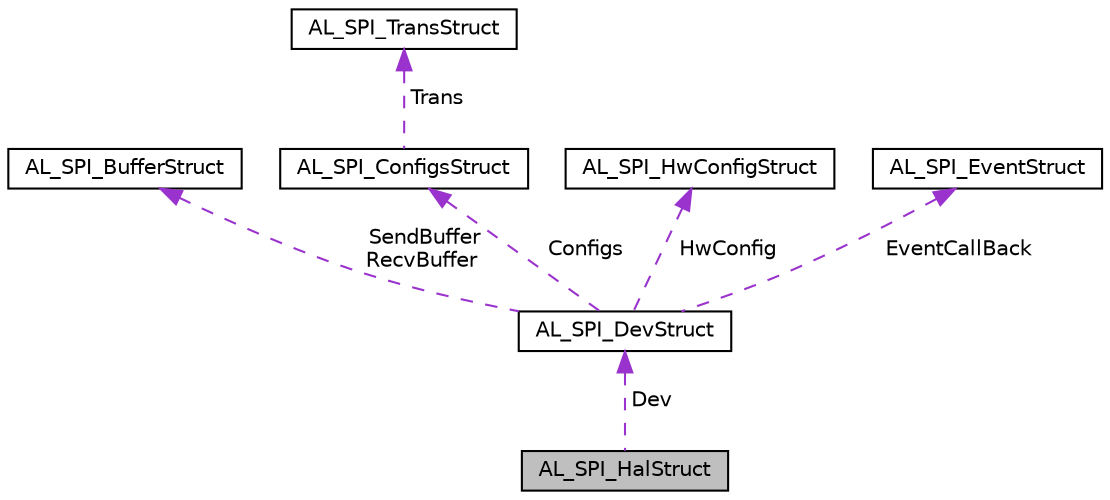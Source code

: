 digraph "AL_SPI_HalStruct"
{
  edge [fontname="Helvetica",fontsize="10",labelfontname="Helvetica",labelfontsize="10"];
  node [fontname="Helvetica",fontsize="10",shape=record];
  Node1 [label="AL_SPI_HalStruct",height=0.2,width=0.4,color="black", fillcolor="grey75", style="filled", fontcolor="black"];
  Node2 -> Node1 [dir="back",color="darkorchid3",fontsize="10",style="dashed",label=" Dev" ,fontname="Helvetica"];
  Node2 [label="AL_SPI_DevStruct",height=0.2,width=0.4,color="black", fillcolor="white", style="filled",URL="$structAL__SPI__DevStruct.html"];
  Node3 -> Node2 [dir="back",color="darkorchid3",fontsize="10",style="dashed",label=" SendBuffer\nRecvBuffer" ,fontname="Helvetica"];
  Node3 [label="AL_SPI_BufferStruct",height=0.2,width=0.4,color="black", fillcolor="white", style="filled",URL="$structAL__SPI__BufferStruct.html"];
  Node4 -> Node2 [dir="back",color="darkorchid3",fontsize="10",style="dashed",label=" Configs" ,fontname="Helvetica"];
  Node4 [label="AL_SPI_ConfigsStruct",height=0.2,width=0.4,color="black", fillcolor="white", style="filled",URL="$structAL__SPI__ConfigsStruct.html",tooltip="Configs Struct. "];
  Node5 -> Node4 [dir="back",color="darkorchid3",fontsize="10",style="dashed",label=" Trans" ,fontname="Helvetica"];
  Node5 [label="AL_SPI_TransStruct",height=0.2,width=0.4,color="black", fillcolor="white", style="filled",URL="$structAL__SPI__TransStruct.html"];
  Node6 -> Node2 [dir="back",color="darkorchid3",fontsize="10",style="dashed",label=" HwConfig" ,fontname="Helvetica"];
  Node6 [label="AL_SPI_HwConfigStruct",height=0.2,width=0.4,color="black", fillcolor="white", style="filled",URL="$structAL__SPI__HwConfigStruct.html"];
  Node7 -> Node2 [dir="back",color="darkorchid3",fontsize="10",style="dashed",label=" EventCallBack" ,fontname="Helvetica"];
  Node7 [label="AL_SPI_EventStruct",height=0.2,width=0.4,color="black", fillcolor="white", style="filled",URL="$structAL__SPI__EventStruct.html"];
}
